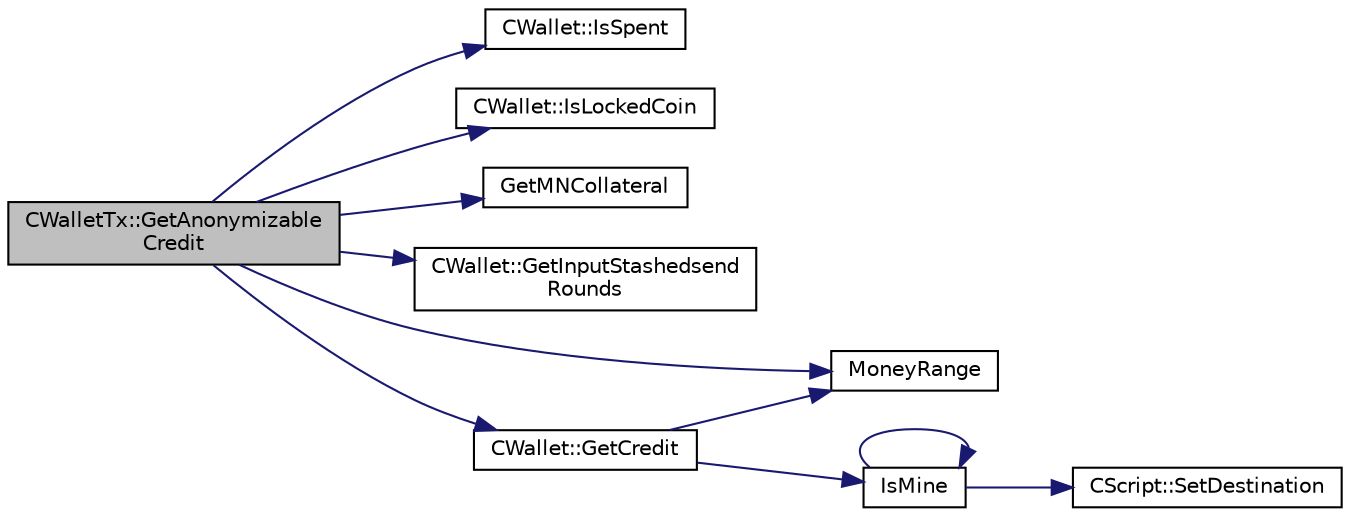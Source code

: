 digraph "CWalletTx::GetAnonymizableCredit"
{
  edge [fontname="Helvetica",fontsize="10",labelfontname="Helvetica",labelfontsize="10"];
  node [fontname="Helvetica",fontsize="10",shape=record];
  rankdir="LR";
  Node241 [label="CWalletTx::GetAnonymizable\lCredit",height=0.2,width=0.4,color="black", fillcolor="grey75", style="filled", fontcolor="black"];
  Node241 -> Node242 [color="midnightblue",fontsize="10",style="solid",fontname="Helvetica"];
  Node242 [label="CWallet::IsSpent",height=0.2,width=0.4,color="black", fillcolor="white", style="filled",URL="$d2/de5/class_c_wallet.html#a6adcf1c224ed3c3fe4b0b19f6fca75d8"];
  Node241 -> Node243 [color="midnightblue",fontsize="10",style="solid",fontname="Helvetica"];
  Node243 [label="CWallet::IsLockedCoin",height=0.2,width=0.4,color="black", fillcolor="white", style="filled",URL="$d2/de5/class_c_wallet.html#a58abc6e61537f10bfb9429587ed29074"];
  Node241 -> Node244 [color="midnightblue",fontsize="10",style="solid",fontname="Helvetica"];
  Node244 [label="GetMNCollateral",height=0.2,width=0.4,color="black", fillcolor="white", style="filled",URL="$d4/dbf/main_8h.html#a7ecfeb5987564d84c46a6715d4c3a2df"];
  Node241 -> Node245 [color="midnightblue",fontsize="10",style="solid",fontname="Helvetica"];
  Node245 [label="CWallet::GetInputStashedsend\lRounds",height=0.2,width=0.4,color="black", fillcolor="white", style="filled",URL="$d2/de5/class_c_wallet.html#a9a6ea9a3fe28ec7ef0ed0871647b59db"];
  Node241 -> Node246 [color="midnightblue",fontsize="10",style="solid",fontname="Helvetica"];
  Node246 [label="CWallet::GetCredit",height=0.2,width=0.4,color="black", fillcolor="white", style="filled",URL="$d2/de5/class_c_wallet.html#aa60b69c7d4ea6063ed83b13d7c6fe695"];
  Node246 -> Node247 [color="midnightblue",fontsize="10",style="solid",fontname="Helvetica"];
  Node247 [label="MoneyRange",height=0.2,width=0.4,color="black", fillcolor="white", style="filled",URL="$dd/d2f/amount_8h.html#a12db56a9a1c931941f0943ecbb278aae"];
  Node246 -> Node248 [color="midnightblue",fontsize="10",style="solid",fontname="Helvetica"];
  Node248 [label="IsMine",height=0.2,width=0.4,color="black", fillcolor="white", style="filled",URL="$dd/d0f/script_8cpp.html#adc59cf67d903c1ba1ef225561b85bfce"];
  Node248 -> Node249 [color="midnightblue",fontsize="10",style="solid",fontname="Helvetica"];
  Node249 [label="CScript::SetDestination",height=0.2,width=0.4,color="black", fillcolor="white", style="filled",URL="$d9/d4b/class_c_script.html#ad1b5a9077241aa06116040c4f1b7c31e"];
  Node248 -> Node248 [color="midnightblue",fontsize="10",style="solid",fontname="Helvetica"];
  Node241 -> Node247 [color="midnightblue",fontsize="10",style="solid",fontname="Helvetica"];
}
